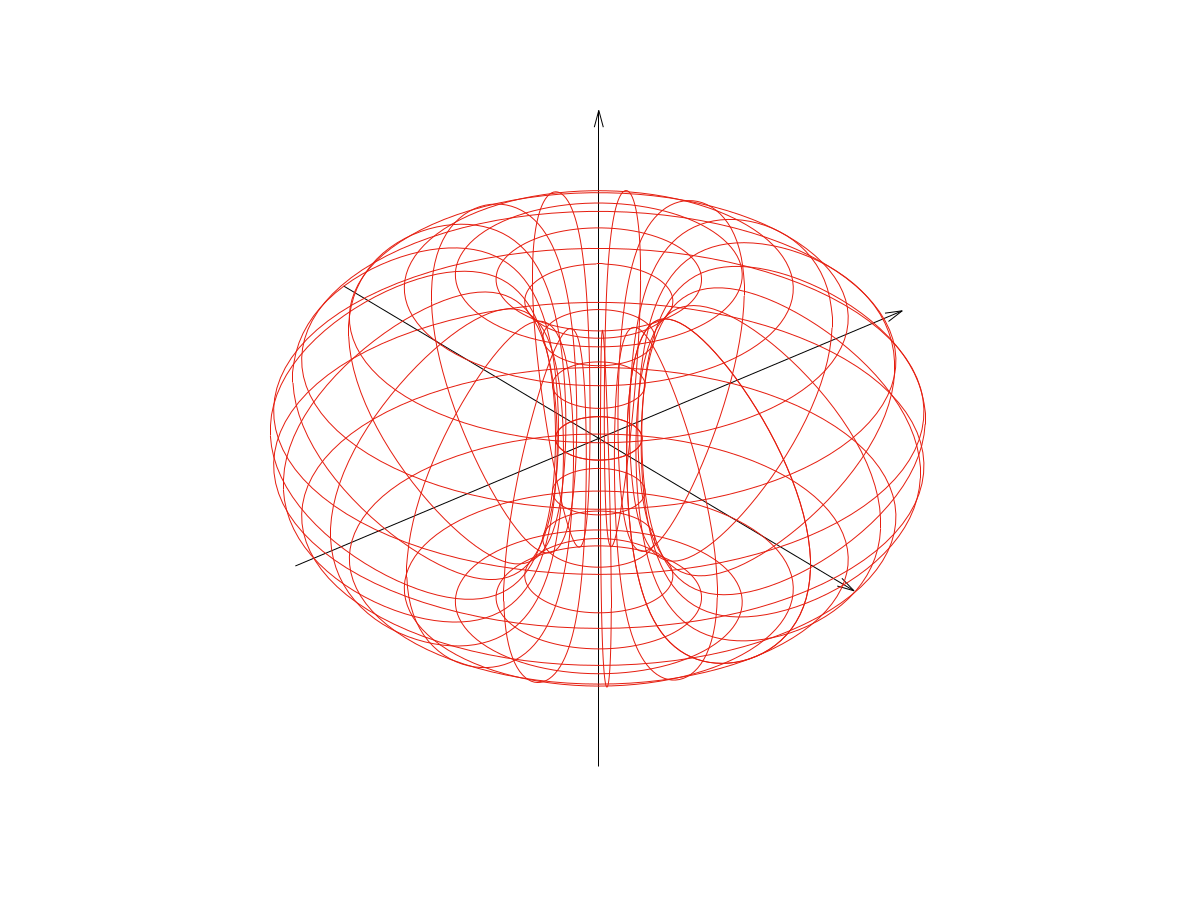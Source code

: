 # set terminal png transparent nocrop enhanced size 450,320 font "arial,8" 
# set output 'surface2.4.png'
set term png transparent
set output "./dipole/tolas.png"
unset border
set dummy u, v
set key bmargin center horizontal Right noreverse enhanced autotitle nobox
set parametric
set arrow 1 from -3, 0, 0 to 3, 0, 0 lw 1 #x軸作成
set arrow 2 from 0, -3, 0 to 0, 3, 0 lw 1 #y軸作成
set arrow 3 from 0, 0, -2 to 0, 0, 2 lw 1 #z軸作成
set view 45, 50, 1, 1
set isosamples 20,20
unset tics
# set hidden3d back offset 1 trianglepattern 3 undefined 1 altdiagonal bentover
set style data lines
set urange [ 0 : 2*pi ] noreverse nowriteback
set vrange [ 0 : 2*pi ] noreverse nowriteback
set zrange [ -1 : 1 ] noreverse nowriteback
unset key
f(v)=(1-0.2*cos(v))**5
splot (f(v))*cos(u),(f(v))*sin(u),sin(v) lt 7